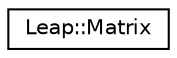 digraph "Graphical Class Hierarchy"
{
  edge [fontname="Helvetica",fontsize="10",labelfontname="Helvetica",labelfontsize="10"];
  node [fontname="Helvetica",fontsize="10",shape=record];
  rankdir="LR";
  Node0 [label="Leap::Matrix",height=0.2,width=0.4,color="black", fillcolor="white", style="filled",URL="$struct_leap_1_1_matrix.html"];
}
